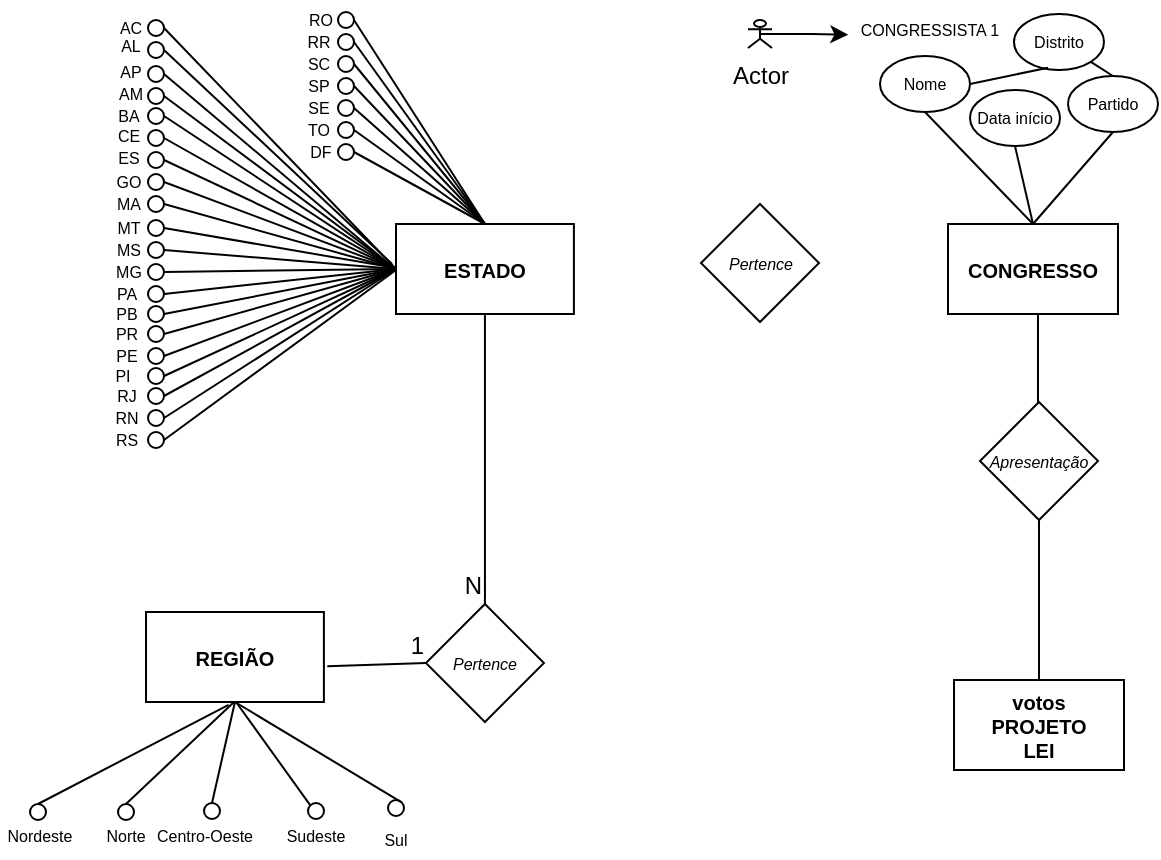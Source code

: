 <mxfile version="21.0.2" type="github">
  <diagram name="Página-1" id="QyqMHi6FCJQUmbp4RluL">
    <mxGraphModel dx="954" dy="584" grid="0" gridSize="10" guides="1" tooltips="1" connect="1" arrows="1" fold="1" page="1" pageScale="1" pageWidth="1169" pageHeight="827" math="0" shadow="0">
      <root>
        <mxCell id="0" />
        <mxCell id="1" parent="0" />
        <mxCell id="iLDF7jWk_mezcc8OdMnJ-2" value="ESTADO" style="rounded=0;whiteSpace=wrap;html=1;labelBackgroundColor=none;labelBorderColor=none;fontStyle=1;aspect=fixed;fontSize=10;" parent="1" vertex="1">
          <mxGeometry x="266" y="120" width="88.95" height="45" as="geometry" />
        </mxCell>
        <mxCell id="iLDF7jWk_mezcc8OdMnJ-3" value="CONGRESSO" style="rounded=0;whiteSpace=wrap;html=1;labelBackgroundColor=none;fontStyle=1;fontSize=10;" parent="1" vertex="1">
          <mxGeometry x="542" y="120" width="85" height="45" as="geometry" />
        </mxCell>
        <mxCell id="iLDF7jWk_mezcc8OdMnJ-4" value="votos&lt;br&gt;PROJETO &lt;br&gt;LEI" style="rounded=0;whiteSpace=wrap;html=1;labelBackgroundColor=none;fontStyle=1;fontSize=10;" parent="1" vertex="1">
          <mxGeometry x="545" y="348" width="85" height="45" as="geometry" />
        </mxCell>
        <mxCell id="iLDF7jWk_mezcc8OdMnJ-7" value="Pertence" style="rhombus;whiteSpace=wrap;html=1;fontStyle=2;labelBackgroundColor=none;rounded=0;fontSize=8;" parent="1" vertex="1">
          <mxGeometry x="418.5" y="110" width="59" height="59" as="geometry" />
        </mxCell>
        <mxCell id="iLDF7jWk_mezcc8OdMnJ-17" value="Apresentação" style="rhombus;whiteSpace=wrap;html=1;fontSize=8;fontStyle=2;labelBackgroundColor=none;rounded=0;" parent="1" vertex="1">
          <mxGeometry x="558" y="209" width="59" height="59" as="geometry" />
        </mxCell>
        <mxCell id="iLDF7jWk_mezcc8OdMnJ-18" value="" style="endArrow=none;html=1;rounded=0;fontSize=11;fontColor=default;entryX=0.5;entryY=1;entryDx=0;entryDy=0;labelBackgroundColor=none;exitX=0.5;exitY=0;exitDx=0;exitDy=0;" parent="1" source="iLDF7jWk_mezcc8OdMnJ-4" target="iLDF7jWk_mezcc8OdMnJ-17" edge="1">
          <mxGeometry width="50" height="50" relative="1" as="geometry">
            <mxPoint x="621" y="350" as="sourcePoint" />
            <mxPoint x="592" y="281" as="targetPoint" />
          </mxGeometry>
        </mxCell>
        <mxCell id="iLDF7jWk_mezcc8OdMnJ-19" value="" style="endArrow=none;html=1;rounded=0;fontSize=11;fontColor=default;labelBackgroundColor=none;" parent="1" edge="1">
          <mxGeometry width="50" height="50" relative="1" as="geometry">
            <mxPoint x="587" y="210" as="sourcePoint" />
            <mxPoint x="587" y="165" as="targetPoint" />
          </mxGeometry>
        </mxCell>
        <mxCell id="Q12_xRJpywkmpFExpaVE-6" value="REGIÃO" style="rounded=0;whiteSpace=wrap;html=1;labelBackgroundColor=none;labelBorderColor=none;fontStyle=1;aspect=fixed;fontSize=10;" parent="1" vertex="1">
          <mxGeometry x="141" y="314" width="88.95" height="45" as="geometry" />
        </mxCell>
        <mxCell id="Q12_xRJpywkmpFExpaVE-10" style="edgeStyle=orthogonalEdgeStyle;rounded=0;orthogonalLoop=1;jettySize=auto;html=1;exitX=0.5;exitY=0.5;exitDx=0;exitDy=0;exitPerimeter=0;" parent="1" source="Q12_xRJpywkmpFExpaVE-7" edge="1">
          <mxGeometry relative="1" as="geometry">
            <mxPoint x="492.167" y="25.333" as="targetPoint" />
          </mxGeometry>
        </mxCell>
        <mxCell id="Q12_xRJpywkmpFExpaVE-7" value="Actor" style="shape=umlActor;verticalLabelPosition=bottom;verticalAlign=top;html=1;outlineConnect=0;" parent="1" vertex="1">
          <mxGeometry x="442" y="18" width="12" height="14" as="geometry" />
        </mxCell>
        <mxCell id="Q12_xRJpywkmpFExpaVE-9" value="&lt;font style=&quot;font-size: 8px;&quot;&gt;CONGRESSISTA 1&lt;/font&gt;" style="text;html=1;strokeColor=none;fillColor=none;align=center;verticalAlign=middle;whiteSpace=wrap;rounded=0;" parent="1" vertex="1">
          <mxGeometry x="496" y="8" width="74" height="28" as="geometry" />
        </mxCell>
        <mxCell id="Q12_xRJpywkmpFExpaVE-11" value="Nome" style="ellipse;whiteSpace=wrap;html=1;labelBackgroundColor=none;rounded=0;fontSize=8;" parent="1" vertex="1">
          <mxGeometry x="508" y="36" width="45" height="28" as="geometry" />
        </mxCell>
        <mxCell id="Q12_xRJpywkmpFExpaVE-18" value="Distrito" style="ellipse;whiteSpace=wrap;html=1;labelBackgroundColor=none;rounded=0;fontSize=8;" parent="1" vertex="1">
          <mxGeometry x="575" y="15" width="45" height="28" as="geometry" />
        </mxCell>
        <mxCell id="Q12_xRJpywkmpFExpaVE-19" value="Partido" style="ellipse;whiteSpace=wrap;html=1;labelBackgroundColor=none;rounded=0;fontSize=8;" parent="1" vertex="1">
          <mxGeometry x="602" y="46" width="45" height="28" as="geometry" />
        </mxCell>
        <mxCell id="Q12_xRJpywkmpFExpaVE-20" value="Data início" style="ellipse;whiteSpace=wrap;html=1;labelBackgroundColor=none;rounded=0;fontSize=8;" parent="1" vertex="1">
          <mxGeometry x="553" y="53" width="45" height="28" as="geometry" />
        </mxCell>
        <mxCell id="Q12_xRJpywkmpFExpaVE-23" value="" style="endArrow=none;html=1;rounded=0;entryX=0.5;entryY=0;entryDx=0;entryDy=0;exitX=0.5;exitY=1;exitDx=0;exitDy=0;" parent="1" source="Q12_xRJpywkmpFExpaVE-20" target="iLDF7jWk_mezcc8OdMnJ-3" edge="1">
          <mxGeometry width="50" height="50" relative="1" as="geometry">
            <mxPoint x="646" y="221" as="sourcePoint" />
            <mxPoint x="696" y="171" as="targetPoint" />
          </mxGeometry>
        </mxCell>
        <mxCell id="Q12_xRJpywkmpFExpaVE-24" value="" style="endArrow=none;html=1;rounded=0;entryX=0.5;entryY=0;entryDx=0;entryDy=0;exitX=0.5;exitY=1;exitDx=0;exitDy=0;" parent="1" source="Q12_xRJpywkmpFExpaVE-19" target="iLDF7jWk_mezcc8OdMnJ-3" edge="1">
          <mxGeometry width="50" height="50" relative="1" as="geometry">
            <mxPoint x="586" y="91" as="sourcePoint" />
            <mxPoint x="595" y="130" as="targetPoint" />
          </mxGeometry>
        </mxCell>
        <mxCell id="Q12_xRJpywkmpFExpaVE-25" value="" style="endArrow=none;html=1;rounded=0;entryX=0.5;entryY=0;entryDx=0;entryDy=0;exitX=0.5;exitY=1;exitDx=0;exitDy=0;" parent="1" source="Q12_xRJpywkmpFExpaVE-11" target="iLDF7jWk_mezcc8OdMnJ-3" edge="1">
          <mxGeometry width="50" height="50" relative="1" as="geometry">
            <mxPoint x="596" y="101" as="sourcePoint" />
            <mxPoint x="605" y="140" as="targetPoint" />
          </mxGeometry>
        </mxCell>
        <mxCell id="Q12_xRJpywkmpFExpaVE-26" value="" style="endArrow=none;html=1;rounded=0;entryX=0.378;entryY=0.958;entryDx=0;entryDy=0;entryPerimeter=0;exitX=1;exitY=0.5;exitDx=0;exitDy=0;" parent="1" source="Q12_xRJpywkmpFExpaVE-11" target="Q12_xRJpywkmpFExpaVE-18" edge="1">
          <mxGeometry width="50" height="50" relative="1" as="geometry">
            <mxPoint x="646" y="221" as="sourcePoint" />
            <mxPoint x="696" y="171" as="targetPoint" />
          </mxGeometry>
        </mxCell>
        <mxCell id="Q12_xRJpywkmpFExpaVE-27" value="" style="endArrow=none;html=1;rounded=0;entryX=0.5;entryY=0;entryDx=0;entryDy=0;exitX=1;exitY=1;exitDx=0;exitDy=0;" parent="1" source="Q12_xRJpywkmpFExpaVE-18" target="Q12_xRJpywkmpFExpaVE-19" edge="1">
          <mxGeometry width="50" height="50" relative="1" as="geometry">
            <mxPoint x="606" y="111" as="sourcePoint" />
            <mxPoint x="615" y="150" as="targetPoint" />
          </mxGeometry>
        </mxCell>
        <mxCell id="Q12_xRJpywkmpFExpaVE-31" value="&lt;font style=&quot;font-size: 8px;&quot;&gt;AC&lt;br&gt;&lt;/font&gt;" style="text;html=1;strokeColor=none;fillColor=none;align=center;verticalAlign=middle;whiteSpace=wrap;rounded=0;" parent="1" vertex="1">
          <mxGeometry x="121" y="14" width="25" height="14" as="geometry" />
        </mxCell>
        <mxCell id="Q12_xRJpywkmpFExpaVE-32" value="&lt;font style=&quot;font-size: 8px;&quot;&gt;AL&lt;br&gt;&lt;/font&gt;" style="text;html=1;strokeColor=none;fillColor=none;align=center;verticalAlign=middle;whiteSpace=wrap;rounded=0;" parent="1" vertex="1">
          <mxGeometry x="121" y="23" width="25" height="14" as="geometry" />
        </mxCell>
        <mxCell id="Q12_xRJpywkmpFExpaVE-33" value="&lt;font style=&quot;font-size: 8px;&quot;&gt;AP&lt;br&gt;&lt;/font&gt;" style="text;html=1;strokeColor=none;fillColor=none;align=center;verticalAlign=middle;whiteSpace=wrap;rounded=0;" parent="1" vertex="1">
          <mxGeometry x="121" y="36" width="25" height="14" as="geometry" />
        </mxCell>
        <mxCell id="Q12_xRJpywkmpFExpaVE-34" value="&lt;font style=&quot;font-size: 8px;&quot;&gt;AM&lt;br&gt;&lt;/font&gt;" style="text;html=1;strokeColor=none;fillColor=none;align=center;verticalAlign=middle;whiteSpace=wrap;rounded=0;" parent="1" vertex="1">
          <mxGeometry x="121" y="47" width="25" height="14" as="geometry" />
        </mxCell>
        <mxCell id="Q12_xRJpywkmpFExpaVE-35" value="&lt;font style=&quot;font-size: 8px;&quot;&gt;BA&lt;br&gt;&lt;/font&gt;" style="text;html=1;strokeColor=none;fillColor=none;align=center;verticalAlign=middle;whiteSpace=wrap;rounded=0;" parent="1" vertex="1">
          <mxGeometry x="120" y="58" width="25" height="14" as="geometry" />
        </mxCell>
        <mxCell id="Q12_xRJpywkmpFExpaVE-36" value="&lt;font style=&quot;font-size: 8px;&quot;&gt;CE&lt;br&gt;&lt;/font&gt;" style="text;html=1;strokeColor=none;fillColor=none;align=center;verticalAlign=middle;whiteSpace=wrap;rounded=0;" parent="1" vertex="1">
          <mxGeometry x="120" y="68" width="25" height="14" as="geometry" />
        </mxCell>
        <mxCell id="Q12_xRJpywkmpFExpaVE-37" value="&lt;font style=&quot;font-size: 8px;&quot;&gt;ES&lt;br&gt;&lt;/font&gt;" style="text;html=1;strokeColor=none;fillColor=none;align=center;verticalAlign=middle;whiteSpace=wrap;rounded=0;" parent="1" vertex="1">
          <mxGeometry x="120" y="79" width="25" height="14" as="geometry" />
        </mxCell>
        <mxCell id="Q12_xRJpywkmpFExpaVE-38" value="&lt;font style=&quot;font-size: 8px;&quot;&gt;GO&lt;br&gt;&lt;/font&gt;" style="text;html=1;strokeColor=none;fillColor=none;align=center;verticalAlign=middle;whiteSpace=wrap;rounded=0;" parent="1" vertex="1">
          <mxGeometry x="120" y="91" width="25" height="14" as="geometry" />
        </mxCell>
        <mxCell id="Q12_xRJpywkmpFExpaVE-39" value="&lt;font style=&quot;font-size: 8px;&quot;&gt;MA&lt;br&gt;&lt;/font&gt;" style="text;html=1;strokeColor=none;fillColor=none;align=center;verticalAlign=middle;whiteSpace=wrap;rounded=0;" parent="1" vertex="1">
          <mxGeometry x="120" y="102" width="25" height="14" as="geometry" />
        </mxCell>
        <mxCell id="Q12_xRJpywkmpFExpaVE-40" value="&lt;font style=&quot;font-size: 8px;&quot;&gt;MT&lt;br&gt;&lt;/font&gt;" style="text;html=1;strokeColor=none;fillColor=none;align=center;verticalAlign=middle;whiteSpace=wrap;rounded=0;" parent="1" vertex="1">
          <mxGeometry x="120" y="114" width="25" height="14" as="geometry" />
        </mxCell>
        <mxCell id="Q12_xRJpywkmpFExpaVE-42" value="&lt;font style=&quot;font-size: 8px;&quot;&gt;MS&lt;br&gt;&lt;/font&gt;" style="text;html=1;strokeColor=none;fillColor=none;align=center;verticalAlign=middle;whiteSpace=wrap;rounded=0;" parent="1" vertex="1">
          <mxGeometry x="120" y="125" width="25" height="14" as="geometry" />
        </mxCell>
        <mxCell id="Q12_xRJpywkmpFExpaVE-43" value="&lt;font style=&quot;font-size: 8px;&quot;&gt;MG&lt;br&gt;&lt;/font&gt;" style="text;html=1;strokeColor=none;fillColor=none;align=center;verticalAlign=middle;whiteSpace=wrap;rounded=0;" parent="1" vertex="1">
          <mxGeometry x="120" y="136" width="25" height="14" as="geometry" />
        </mxCell>
        <mxCell id="Q12_xRJpywkmpFExpaVE-44" value="&lt;font style=&quot;font-size: 8px;&quot;&gt;PA&lt;br&gt;&lt;/font&gt;" style="text;html=1;strokeColor=none;fillColor=none;align=center;verticalAlign=middle;whiteSpace=wrap;rounded=0;" parent="1" vertex="1">
          <mxGeometry x="119" y="147" width="25" height="14" as="geometry" />
        </mxCell>
        <mxCell id="Q12_xRJpywkmpFExpaVE-45" value="&lt;font style=&quot;font-size: 8px;&quot;&gt;PB&lt;br&gt;&lt;/font&gt;" style="text;html=1;strokeColor=none;fillColor=none;align=center;verticalAlign=middle;whiteSpace=wrap;rounded=0;" parent="1" vertex="1">
          <mxGeometry x="119" y="157" width="25" height="14" as="geometry" />
        </mxCell>
        <mxCell id="Q12_xRJpywkmpFExpaVE-46" value="&lt;font style=&quot;font-size: 8px;&quot;&gt;PR&lt;br&gt;&lt;/font&gt;" style="text;html=1;strokeColor=none;fillColor=none;align=center;verticalAlign=middle;whiteSpace=wrap;rounded=0;" parent="1" vertex="1">
          <mxGeometry x="119" y="167" width="25" height="14" as="geometry" />
        </mxCell>
        <mxCell id="Q12_xRJpywkmpFExpaVE-47" value="&lt;font style=&quot;font-size: 8px;&quot;&gt;PE&lt;br&gt;&lt;/font&gt;" style="text;html=1;strokeColor=none;fillColor=none;align=center;verticalAlign=middle;whiteSpace=wrap;rounded=0;" parent="1" vertex="1">
          <mxGeometry x="119" y="178" width="25" height="14" as="geometry" />
        </mxCell>
        <mxCell id="Q12_xRJpywkmpFExpaVE-48" value="&lt;font style=&quot;font-size: 8px;&quot;&gt;PI&lt;br&gt;&lt;/font&gt;" style="text;html=1;strokeColor=none;fillColor=none;align=center;verticalAlign=middle;whiteSpace=wrap;rounded=0;" parent="1" vertex="1">
          <mxGeometry x="117" y="188" width="25" height="14" as="geometry" />
        </mxCell>
        <mxCell id="Q12_xRJpywkmpFExpaVE-49" value="&lt;font style=&quot;font-size: 8px;&quot;&gt;RJ&lt;br&gt;&lt;/font&gt;" style="text;html=1;strokeColor=none;fillColor=none;align=center;verticalAlign=middle;whiteSpace=wrap;rounded=0;" parent="1" vertex="1">
          <mxGeometry x="119" y="198" width="25" height="14" as="geometry" />
        </mxCell>
        <mxCell id="Q12_xRJpywkmpFExpaVE-50" value="&lt;font style=&quot;font-size: 8px;&quot;&gt;RN&lt;br&gt;&lt;/font&gt;" style="text;html=1;strokeColor=none;fillColor=none;align=center;verticalAlign=middle;whiteSpace=wrap;rounded=0;" parent="1" vertex="1">
          <mxGeometry x="119" y="209" width="25" height="14" as="geometry" />
        </mxCell>
        <mxCell id="Q12_xRJpywkmpFExpaVE-51" value="&lt;font style=&quot;font-size: 8px;&quot;&gt;RS&lt;br&gt;&lt;/font&gt;" style="text;html=1;strokeColor=none;fillColor=none;align=center;verticalAlign=middle;whiteSpace=wrap;rounded=0;" parent="1" vertex="1">
          <mxGeometry x="119" y="220" width="25" height="14" as="geometry" />
        </mxCell>
        <mxCell id="Q12_xRJpywkmpFExpaVE-52" value="&lt;font style=&quot;font-size: 8px;&quot;&gt;RO&lt;br&gt;&lt;/font&gt;" style="text;html=1;strokeColor=none;fillColor=none;align=center;verticalAlign=middle;whiteSpace=wrap;rounded=0;" parent="1" vertex="1">
          <mxGeometry x="216" y="10" width="25" height="14" as="geometry" />
        </mxCell>
        <mxCell id="Q12_xRJpywkmpFExpaVE-53" value="&lt;font style=&quot;font-size: 8px;&quot;&gt;RR&lt;br&gt;&lt;/font&gt;" style="text;html=1;strokeColor=none;fillColor=none;align=center;verticalAlign=middle;whiteSpace=wrap;rounded=0;" parent="1" vertex="1">
          <mxGeometry x="215" y="21" width="25" height="14" as="geometry" />
        </mxCell>
        <mxCell id="Q12_xRJpywkmpFExpaVE-54" value="&lt;font style=&quot;font-size: 8px;&quot;&gt;SC&lt;br&gt;&lt;/font&gt;" style="text;html=1;strokeColor=none;fillColor=none;align=center;verticalAlign=middle;whiteSpace=wrap;rounded=0;" parent="1" vertex="1">
          <mxGeometry x="215" y="32" width="25" height="14" as="geometry" />
        </mxCell>
        <mxCell id="Q12_xRJpywkmpFExpaVE-55" value="&lt;font style=&quot;font-size: 8px;&quot;&gt;SP&lt;br&gt;&lt;/font&gt;" style="text;html=1;strokeColor=none;fillColor=none;align=center;verticalAlign=middle;whiteSpace=wrap;rounded=0;" parent="1" vertex="1">
          <mxGeometry x="215" y="43" width="25" height="14" as="geometry" />
        </mxCell>
        <mxCell id="Q12_xRJpywkmpFExpaVE-56" value="&lt;font style=&quot;font-size: 8px;&quot;&gt;SE&lt;br&gt;&lt;/font&gt;" style="text;html=1;strokeColor=none;fillColor=none;align=center;verticalAlign=middle;whiteSpace=wrap;rounded=0;" parent="1" vertex="1">
          <mxGeometry x="215" y="54" width="25" height="14" as="geometry" />
        </mxCell>
        <mxCell id="Q12_xRJpywkmpFExpaVE-57" value="&lt;font style=&quot;font-size: 8px;&quot;&gt;TO&lt;br&gt;&lt;/font&gt;" style="text;html=1;strokeColor=none;fillColor=none;align=center;verticalAlign=middle;whiteSpace=wrap;rounded=0;" parent="1" vertex="1">
          <mxGeometry x="215" y="65" width="25" height="14" as="geometry" />
        </mxCell>
        <mxCell id="Q12_xRJpywkmpFExpaVE-58" value="&lt;font style=&quot;font-size: 8px;&quot;&gt;DF&lt;br&gt;&lt;/font&gt;" style="text;html=1;strokeColor=none;fillColor=none;align=center;verticalAlign=middle;whiteSpace=wrap;rounded=0;" parent="1" vertex="1">
          <mxGeometry x="216" y="76" width="25" height="14" as="geometry" />
        </mxCell>
        <mxCell id="Q12_xRJpywkmpFExpaVE-64" value="" style="ellipse;whiteSpace=wrap;html=1;aspect=fixed;" parent="1" vertex="1">
          <mxGeometry x="142" y="18" width="8" height="8" as="geometry" />
        </mxCell>
        <mxCell id="Q12_xRJpywkmpFExpaVE-65" value="" style="ellipse;whiteSpace=wrap;html=1;aspect=fixed;" parent="1" vertex="1">
          <mxGeometry x="142" y="29" width="8" height="8" as="geometry" />
        </mxCell>
        <mxCell id="Q12_xRJpywkmpFExpaVE-66" value="" style="ellipse;whiteSpace=wrap;html=1;aspect=fixed;" parent="1" vertex="1">
          <mxGeometry x="142" y="41" width="8" height="8" as="geometry" />
        </mxCell>
        <mxCell id="Q12_xRJpywkmpFExpaVE-67" value="" style="ellipse;whiteSpace=wrap;html=1;aspect=fixed;" parent="1" vertex="1">
          <mxGeometry x="142" y="52" width="8" height="8" as="geometry" />
        </mxCell>
        <mxCell id="Q12_xRJpywkmpFExpaVE-68" value="" style="ellipse;whiteSpace=wrap;html=1;aspect=fixed;" parent="1" vertex="1">
          <mxGeometry x="142" y="62" width="8" height="8" as="geometry" />
        </mxCell>
        <mxCell id="Q12_xRJpywkmpFExpaVE-69" value="" style="ellipse;whiteSpace=wrap;html=1;aspect=fixed;" parent="1" vertex="1">
          <mxGeometry x="142" y="73" width="8" height="8" as="geometry" />
        </mxCell>
        <mxCell id="Q12_xRJpywkmpFExpaVE-70" value="" style="ellipse;whiteSpace=wrap;html=1;aspect=fixed;" parent="1" vertex="1">
          <mxGeometry x="142" y="84" width="8" height="8" as="geometry" />
        </mxCell>
        <mxCell id="Q12_xRJpywkmpFExpaVE-71" value="" style="ellipse;whiteSpace=wrap;html=1;aspect=fixed;" parent="1" vertex="1">
          <mxGeometry x="142" y="95" width="8" height="8" as="geometry" />
        </mxCell>
        <mxCell id="Q12_xRJpywkmpFExpaVE-72" value="" style="ellipse;whiteSpace=wrap;html=1;aspect=fixed;" parent="1" vertex="1">
          <mxGeometry x="142" y="106" width="8" height="8" as="geometry" />
        </mxCell>
        <mxCell id="Q12_xRJpywkmpFExpaVE-73" value="" style="ellipse;whiteSpace=wrap;html=1;aspect=fixed;" parent="1" vertex="1">
          <mxGeometry x="142" y="118" width="8" height="8" as="geometry" />
        </mxCell>
        <mxCell id="Q12_xRJpywkmpFExpaVE-74" value="" style="ellipse;whiteSpace=wrap;html=1;aspect=fixed;" parent="1" vertex="1">
          <mxGeometry x="142" y="129" width="8" height="8" as="geometry" />
        </mxCell>
        <mxCell id="Q12_xRJpywkmpFExpaVE-75" value="" style="ellipse;whiteSpace=wrap;html=1;aspect=fixed;" parent="1" vertex="1">
          <mxGeometry x="142" y="140" width="8" height="8" as="geometry" />
        </mxCell>
        <mxCell id="Q12_xRJpywkmpFExpaVE-76" value="" style="ellipse;whiteSpace=wrap;html=1;aspect=fixed;" parent="1" vertex="1">
          <mxGeometry x="142" y="151" width="8" height="8" as="geometry" />
        </mxCell>
        <mxCell id="Q12_xRJpywkmpFExpaVE-77" value="" style="ellipse;whiteSpace=wrap;html=1;aspect=fixed;" parent="1" vertex="1">
          <mxGeometry x="142" y="161" width="8" height="8" as="geometry" />
        </mxCell>
        <mxCell id="Q12_xRJpywkmpFExpaVE-78" value="" style="ellipse;whiteSpace=wrap;html=1;aspect=fixed;" parent="1" vertex="1">
          <mxGeometry x="142" y="171" width="8" height="8" as="geometry" />
        </mxCell>
        <mxCell id="Q12_xRJpywkmpFExpaVE-79" value="" style="ellipse;whiteSpace=wrap;html=1;aspect=fixed;" parent="1" vertex="1">
          <mxGeometry x="142" y="182" width="8" height="8" as="geometry" />
        </mxCell>
        <mxCell id="Q12_xRJpywkmpFExpaVE-80" value="" style="ellipse;whiteSpace=wrap;html=1;aspect=fixed;" parent="1" vertex="1">
          <mxGeometry x="142" y="192" width="8" height="8" as="geometry" />
        </mxCell>
        <mxCell id="Q12_xRJpywkmpFExpaVE-81" value="" style="ellipse;whiteSpace=wrap;html=1;aspect=fixed;" parent="1" vertex="1">
          <mxGeometry x="142" y="202" width="8" height="8" as="geometry" />
        </mxCell>
        <mxCell id="Q12_xRJpywkmpFExpaVE-82" value="" style="ellipse;whiteSpace=wrap;html=1;aspect=fixed;" parent="1" vertex="1">
          <mxGeometry x="142" y="213" width="8" height="8" as="geometry" />
        </mxCell>
        <mxCell id="Q12_xRJpywkmpFExpaVE-83" value="" style="ellipse;whiteSpace=wrap;html=1;aspect=fixed;" parent="1" vertex="1">
          <mxGeometry x="142" y="224" width="8" height="8" as="geometry" />
        </mxCell>
        <mxCell id="Q12_xRJpywkmpFExpaVE-84" value="" style="ellipse;whiteSpace=wrap;html=1;aspect=fixed;" parent="1" vertex="1">
          <mxGeometry x="237" y="14" width="8" height="8" as="geometry" />
        </mxCell>
        <mxCell id="Q12_xRJpywkmpFExpaVE-85" value="" style="ellipse;whiteSpace=wrap;html=1;aspect=fixed;" parent="1" vertex="1">
          <mxGeometry x="237" y="25" width="8" height="8" as="geometry" />
        </mxCell>
        <mxCell id="Q12_xRJpywkmpFExpaVE-86" value="" style="ellipse;whiteSpace=wrap;html=1;aspect=fixed;" parent="1" vertex="1">
          <mxGeometry x="237" y="36" width="8" height="8" as="geometry" />
        </mxCell>
        <mxCell id="Q12_xRJpywkmpFExpaVE-87" value="" style="ellipse;whiteSpace=wrap;html=1;aspect=fixed;" parent="1" vertex="1">
          <mxGeometry x="237" y="47" width="8" height="8" as="geometry" />
        </mxCell>
        <mxCell id="Q12_xRJpywkmpFExpaVE-88" value="" style="ellipse;whiteSpace=wrap;html=1;aspect=fixed;" parent="1" vertex="1">
          <mxGeometry x="237" y="58" width="8" height="8" as="geometry" />
        </mxCell>
        <mxCell id="Q12_xRJpywkmpFExpaVE-89" value="" style="ellipse;whiteSpace=wrap;html=1;aspect=fixed;" parent="1" vertex="1">
          <mxGeometry x="237" y="69" width="8" height="8" as="geometry" />
        </mxCell>
        <mxCell id="Q12_xRJpywkmpFExpaVE-90" value="" style="ellipse;whiteSpace=wrap;html=1;aspect=fixed;" parent="1" vertex="1">
          <mxGeometry x="237" y="80" width="8" height="8" as="geometry" />
        </mxCell>
        <mxCell id="Q12_xRJpywkmpFExpaVE-91" value="&lt;font style=&quot;font-size: 8px;&quot;&gt;Norte&lt;/font&gt;" style="text;html=1;strokeColor=none;fillColor=none;align=center;verticalAlign=middle;whiteSpace=wrap;rounded=0;" parent="1" vertex="1">
          <mxGeometry x="111.0" y="414.5" width="40" height="21" as="geometry" />
        </mxCell>
        <mxCell id="Q12_xRJpywkmpFExpaVE-92" value="&lt;font style=&quot;font-size: 8px;&quot;&gt;Nordeste&lt;/font&gt;" style="text;html=1;strokeColor=none;fillColor=none;align=center;verticalAlign=middle;whiteSpace=wrap;rounded=0;" parent="1" vertex="1">
          <mxGeometry x="68" y="414.5" width="40" height="21" as="geometry" />
        </mxCell>
        <mxCell id="Q12_xRJpywkmpFExpaVE-93" value="&lt;font style=&quot;font-size: 8px;&quot;&gt;Centro-Oeste&lt;/font&gt;" style="text;html=1;strokeColor=none;fillColor=none;align=center;verticalAlign=middle;whiteSpace=wrap;rounded=0;" parent="1" vertex="1">
          <mxGeometry x="143" y="414.5" width="55" height="21" as="geometry" />
        </mxCell>
        <mxCell id="Q12_xRJpywkmpFExpaVE-94" value="&lt;font style=&quot;font-size: 8px;&quot;&gt;Sudeste&lt;br&gt;&lt;/font&gt;" style="text;html=1;strokeColor=none;fillColor=none;align=center;verticalAlign=middle;whiteSpace=wrap;rounded=0;" parent="1" vertex="1">
          <mxGeometry x="206" y="414.5" width="40" height="21" as="geometry" />
        </mxCell>
        <mxCell id="Q12_xRJpywkmpFExpaVE-95" value="&lt;font style=&quot;font-size: 8px;&quot;&gt;Sul&lt;/font&gt;" style="text;html=1;strokeColor=none;fillColor=none;align=center;verticalAlign=middle;whiteSpace=wrap;rounded=0;" parent="1" vertex="1">
          <mxGeometry x="246" y="416" width="40" height="21" as="geometry" />
        </mxCell>
        <mxCell id="Q12_xRJpywkmpFExpaVE-96" value="" style="ellipse;whiteSpace=wrap;html=1;aspect=fixed;" parent="1" vertex="1">
          <mxGeometry x="83" y="410" width="8" height="8" as="geometry" />
        </mxCell>
        <mxCell id="Q12_xRJpywkmpFExpaVE-97" value="" style="ellipse;whiteSpace=wrap;html=1;aspect=fixed;" parent="1" vertex="1">
          <mxGeometry x="127" y="410" width="8" height="8" as="geometry" />
        </mxCell>
        <mxCell id="Q12_xRJpywkmpFExpaVE-98" value="" style="ellipse;whiteSpace=wrap;html=1;aspect=fixed;" parent="1" vertex="1">
          <mxGeometry x="262" y="408" width="8" height="8" as="geometry" />
        </mxCell>
        <mxCell id="Q12_xRJpywkmpFExpaVE-99" value="" style="ellipse;whiteSpace=wrap;html=1;aspect=fixed;" parent="1" vertex="1">
          <mxGeometry x="170" y="409.5" width="8" height="8" as="geometry" />
        </mxCell>
        <mxCell id="Q12_xRJpywkmpFExpaVE-100" value="" style="ellipse;whiteSpace=wrap;html=1;aspect=fixed;" parent="1" vertex="1">
          <mxGeometry x="222" y="409.5" width="8" height="8" as="geometry" />
        </mxCell>
        <mxCell id="Q12_xRJpywkmpFExpaVE-121" value="" style="endArrow=none;html=1;rounded=0;entryX=0.5;entryY=1;entryDx=0;entryDy=0;exitX=1;exitY=0;exitDx=0;exitDy=0;" parent="1" source="Q12_xRJpywkmpFExpaVE-98" target="Q12_xRJpywkmpFExpaVE-6" edge="1">
          <mxGeometry width="50" height="50" relative="1" as="geometry">
            <mxPoint x="261" y="406" as="sourcePoint" />
            <mxPoint x="304" y="380" as="targetPoint" />
          </mxGeometry>
        </mxCell>
        <mxCell id="Q12_xRJpywkmpFExpaVE-122" value="" style="endArrow=none;html=1;rounded=0;exitX=0;exitY=0;exitDx=0;exitDy=0;" parent="1" source="Q12_xRJpywkmpFExpaVE-100" edge="1">
          <mxGeometry width="50" height="50" relative="1" as="geometry">
            <mxPoint x="254" y="430" as="sourcePoint" />
            <mxPoint x="186" y="359" as="targetPoint" />
          </mxGeometry>
        </mxCell>
        <mxCell id="Q12_xRJpywkmpFExpaVE-123" value="" style="endArrow=none;html=1;rounded=0;exitX=0.5;exitY=0;exitDx=0;exitDy=0;entryX=0.5;entryY=1;entryDx=0;entryDy=0;" parent="1" source="Q12_xRJpywkmpFExpaVE-99" target="Q12_xRJpywkmpFExpaVE-6" edge="1">
          <mxGeometry width="50" height="50" relative="1" as="geometry">
            <mxPoint x="136" y="402" as="sourcePoint" />
            <mxPoint x="186" y="363" as="targetPoint" />
          </mxGeometry>
        </mxCell>
        <mxCell id="Q12_xRJpywkmpFExpaVE-124" value="" style="endArrow=none;html=1;rounded=0;entryX=0.5;entryY=0;entryDx=0;entryDy=0;" parent="1" target="Q12_xRJpywkmpFExpaVE-97" edge="1">
          <mxGeometry width="50" height="50" relative="1" as="geometry">
            <mxPoint x="185" y="359" as="sourcePoint" />
            <mxPoint x="304" y="380" as="targetPoint" />
          </mxGeometry>
        </mxCell>
        <mxCell id="Q12_xRJpywkmpFExpaVE-125" value="" style="endArrow=none;html=1;rounded=0;entryX=0.464;entryY=1.032;entryDx=0;entryDy=0;entryPerimeter=0;exitX=0.5;exitY=0;exitDx=0;exitDy=0;" parent="1" source="Q12_xRJpywkmpFExpaVE-96" target="Q12_xRJpywkmpFExpaVE-6" edge="1">
          <mxGeometry width="50" height="50" relative="1" as="geometry">
            <mxPoint x="254" y="430" as="sourcePoint" />
            <mxPoint x="304" y="380" as="targetPoint" />
          </mxGeometry>
        </mxCell>
        <mxCell id="Q12_xRJpywkmpFExpaVE-126" value="Pertence" style="rhombus;whiteSpace=wrap;html=1;fontStyle=2;labelBackgroundColor=none;rounded=0;fontSize=8;" parent="1" vertex="1">
          <mxGeometry x="280.97" y="310" width="59" height="59" as="geometry" />
        </mxCell>
        <mxCell id="Q12_xRJpywkmpFExpaVE-129" value="" style="endArrow=none;html=1;rounded=0;entryX=0.5;entryY=0;entryDx=0;entryDy=0;exitX=1;exitY=0.5;exitDx=0;exitDy=0;" parent="1" source="Q12_xRJpywkmpFExpaVE-90" target="iLDF7jWk_mezcc8OdMnJ-2" edge="1">
          <mxGeometry width="50" height="50" relative="1" as="geometry">
            <mxPoint x="288" y="67" as="sourcePoint" />
            <mxPoint x="418" y="156" as="targetPoint" />
          </mxGeometry>
        </mxCell>
        <mxCell id="nDceX-rCqI_0uPZMgdkn-4" value="" style="endArrow=none;html=1;rounded=0;exitX=0.5;exitY=0;exitDx=0;exitDy=0;entryX=1;entryY=0.5;entryDx=0;entryDy=0;" edge="1" parent="1" source="iLDF7jWk_mezcc8OdMnJ-2" target="Q12_xRJpywkmpFExpaVE-89">
          <mxGeometry width="50" height="50" relative="1" as="geometry">
            <mxPoint x="130" y="118" as="sourcePoint" />
            <mxPoint x="180" y="68" as="targetPoint" />
          </mxGeometry>
        </mxCell>
        <mxCell id="nDceX-rCqI_0uPZMgdkn-6" value="" style="endArrow=none;html=1;rounded=0;entryX=0.5;entryY=0;entryDx=0;entryDy=0;exitX=1;exitY=0.5;exitDx=0;exitDy=0;" edge="1" parent="1" source="Q12_xRJpywkmpFExpaVE-88" target="iLDF7jWk_mezcc8OdMnJ-2">
          <mxGeometry width="50" height="50" relative="1" as="geometry">
            <mxPoint x="130" y="118" as="sourcePoint" />
            <mxPoint x="180" y="68" as="targetPoint" />
          </mxGeometry>
        </mxCell>
        <mxCell id="nDceX-rCqI_0uPZMgdkn-7" value="" style="endArrow=none;html=1;rounded=0;exitX=0.5;exitY=0;exitDx=0;exitDy=0;entryX=1;entryY=0.5;entryDx=0;entryDy=0;" edge="1" parent="1" source="iLDF7jWk_mezcc8OdMnJ-2" target="Q12_xRJpywkmpFExpaVE-87">
          <mxGeometry width="50" height="50" relative="1" as="geometry">
            <mxPoint x="130" y="118" as="sourcePoint" />
            <mxPoint x="180" y="68" as="targetPoint" />
          </mxGeometry>
        </mxCell>
        <mxCell id="nDceX-rCqI_0uPZMgdkn-8" value="" style="endArrow=none;html=1;rounded=0;exitX=0.5;exitY=0;exitDx=0;exitDy=0;entryX=1;entryY=0.5;entryDx=0;entryDy=0;" edge="1" parent="1" source="iLDF7jWk_mezcc8OdMnJ-2" target="Q12_xRJpywkmpFExpaVE-86">
          <mxGeometry width="50" height="50" relative="1" as="geometry">
            <mxPoint x="130" y="118" as="sourcePoint" />
            <mxPoint x="227" y="21" as="targetPoint" />
          </mxGeometry>
        </mxCell>
        <mxCell id="nDceX-rCqI_0uPZMgdkn-9" value="" style="endArrow=none;html=1;rounded=0;exitX=0.5;exitY=0;exitDx=0;exitDy=0;entryX=1;entryY=0.5;entryDx=0;entryDy=0;" edge="1" parent="1" source="iLDF7jWk_mezcc8OdMnJ-2" target="Q12_xRJpywkmpFExpaVE-85">
          <mxGeometry width="50" height="50" relative="1" as="geometry">
            <mxPoint x="130" y="118" as="sourcePoint" />
            <mxPoint x="180" y="68" as="targetPoint" />
          </mxGeometry>
        </mxCell>
        <mxCell id="nDceX-rCqI_0uPZMgdkn-10" value="" style="endArrow=none;html=1;rounded=0;exitX=0.5;exitY=0;exitDx=0;exitDy=0;entryX=1;entryY=0.5;entryDx=0;entryDy=0;" edge="1" parent="1" source="iLDF7jWk_mezcc8OdMnJ-2" target="Q12_xRJpywkmpFExpaVE-84">
          <mxGeometry width="50" height="50" relative="1" as="geometry">
            <mxPoint x="320" y="130" as="sourcePoint" />
            <mxPoint x="195" y="42" as="targetPoint" />
          </mxGeometry>
        </mxCell>
        <mxCell id="nDceX-rCqI_0uPZMgdkn-11" value="" style="endArrow=none;html=1;rounded=0;entryX=0;entryY=0.5;entryDx=0;entryDy=0;exitX=1;exitY=0.5;exitDx=0;exitDy=0;" edge="1" parent="1" source="Q12_xRJpywkmpFExpaVE-64" target="iLDF7jWk_mezcc8OdMnJ-2">
          <mxGeometry width="50" height="50" relative="1" as="geometry">
            <mxPoint x="135" y="109" as="sourcePoint" />
            <mxPoint x="180" y="116" as="targetPoint" />
          </mxGeometry>
        </mxCell>
        <mxCell id="nDceX-rCqI_0uPZMgdkn-12" value="" style="endArrow=none;html=1;rounded=0;exitX=1;exitY=0.5;exitDx=0;exitDy=0;" edge="1" parent="1">
          <mxGeometry width="50" height="50" relative="1" as="geometry">
            <mxPoint x="150" y="33" as="sourcePoint" />
            <mxPoint x="264" y="140" as="targetPoint" />
          </mxGeometry>
        </mxCell>
        <mxCell id="nDceX-rCqI_0uPZMgdkn-13" value="" style="endArrow=none;html=1;rounded=0;entryX=1;entryY=0.5;entryDx=0;entryDy=0;" edge="1" parent="1" target="Q12_xRJpywkmpFExpaVE-66">
          <mxGeometry width="50" height="50" relative="1" as="geometry">
            <mxPoint x="266" y="143" as="sourcePoint" />
            <mxPoint x="180" y="68" as="targetPoint" />
          </mxGeometry>
        </mxCell>
        <mxCell id="nDceX-rCqI_0uPZMgdkn-14" value="" style="endArrow=none;html=1;rounded=0;entryX=1;entryY=0.5;entryDx=0;entryDy=0;exitX=0;exitY=0.5;exitDx=0;exitDy=0;" edge="1" parent="1" source="iLDF7jWk_mezcc8OdMnJ-2" target="Q12_xRJpywkmpFExpaVE-67">
          <mxGeometry width="50" height="50" relative="1" as="geometry">
            <mxPoint x="130" y="118" as="sourcePoint" />
            <mxPoint x="180" y="68" as="targetPoint" />
          </mxGeometry>
        </mxCell>
        <mxCell id="nDceX-rCqI_0uPZMgdkn-15" value="" style="endArrow=none;html=1;rounded=0;entryX=0;entryY=0.5;entryDx=0;entryDy=0;exitX=1;exitY=0.5;exitDx=0;exitDy=0;" edge="1" parent="1" source="Q12_xRJpywkmpFExpaVE-68" target="iLDF7jWk_mezcc8OdMnJ-2">
          <mxGeometry width="50" height="50" relative="1" as="geometry">
            <mxPoint x="130" y="118" as="sourcePoint" />
            <mxPoint x="180" y="68" as="targetPoint" />
          </mxGeometry>
        </mxCell>
        <mxCell id="nDceX-rCqI_0uPZMgdkn-16" value="" style="endArrow=none;html=1;rounded=0;entryX=0;entryY=0.5;entryDx=0;entryDy=0;exitX=1;exitY=0.5;exitDx=0;exitDy=0;" edge="1" parent="1" source="Q12_xRJpywkmpFExpaVE-69" target="iLDF7jWk_mezcc8OdMnJ-2">
          <mxGeometry width="50" height="50" relative="1" as="geometry">
            <mxPoint x="130" y="118" as="sourcePoint" />
            <mxPoint x="180" y="68" as="targetPoint" />
          </mxGeometry>
        </mxCell>
        <mxCell id="nDceX-rCqI_0uPZMgdkn-17" value="" style="endArrow=none;html=1;rounded=0;entryX=0;entryY=0.5;entryDx=0;entryDy=0;exitX=1;exitY=0.5;exitDx=0;exitDy=0;" edge="1" parent="1" source="Q12_xRJpywkmpFExpaVE-70" target="iLDF7jWk_mezcc8OdMnJ-2">
          <mxGeometry width="50" height="50" relative="1" as="geometry">
            <mxPoint x="130" y="118" as="sourcePoint" />
            <mxPoint x="180" y="68" as="targetPoint" />
          </mxGeometry>
        </mxCell>
        <mxCell id="nDceX-rCqI_0uPZMgdkn-18" value="" style="endArrow=none;html=1;rounded=0;exitX=0;exitY=0.5;exitDx=0;exitDy=0;entryX=1;entryY=0.5;entryDx=0;entryDy=0;" edge="1" parent="1" source="iLDF7jWk_mezcc8OdMnJ-2" target="Q12_xRJpywkmpFExpaVE-71">
          <mxGeometry width="50" height="50" relative="1" as="geometry">
            <mxPoint x="130" y="118" as="sourcePoint" />
            <mxPoint x="180" y="68" as="targetPoint" />
          </mxGeometry>
        </mxCell>
        <mxCell id="nDceX-rCqI_0uPZMgdkn-19" value="" style="endArrow=none;html=1;rounded=0;entryX=0;entryY=0.5;entryDx=0;entryDy=0;exitX=1;exitY=0.5;exitDx=0;exitDy=0;" edge="1" parent="1" source="Q12_xRJpywkmpFExpaVE-72" target="iLDF7jWk_mezcc8OdMnJ-2">
          <mxGeometry width="50" height="50" relative="1" as="geometry">
            <mxPoint x="130" y="118" as="sourcePoint" />
            <mxPoint x="180" y="68" as="targetPoint" />
          </mxGeometry>
        </mxCell>
        <mxCell id="nDceX-rCqI_0uPZMgdkn-20" value="" style="endArrow=none;html=1;rounded=0;entryX=1;entryY=0.5;entryDx=0;entryDy=0;" edge="1" parent="1" target="Q12_xRJpywkmpFExpaVE-73">
          <mxGeometry width="50" height="50" relative="1" as="geometry">
            <mxPoint x="266" y="142" as="sourcePoint" />
            <mxPoint x="180" y="68" as="targetPoint" />
          </mxGeometry>
        </mxCell>
        <mxCell id="nDceX-rCqI_0uPZMgdkn-21" value="" style="endArrow=none;html=1;rounded=0;exitX=1;exitY=0.5;exitDx=0;exitDy=0;entryX=0;entryY=0.5;entryDx=0;entryDy=0;" edge="1" parent="1" source="Q12_xRJpywkmpFExpaVE-74" target="iLDF7jWk_mezcc8OdMnJ-2">
          <mxGeometry width="50" height="50" relative="1" as="geometry">
            <mxPoint x="130" y="118" as="sourcePoint" />
            <mxPoint x="180" y="68" as="targetPoint" />
          </mxGeometry>
        </mxCell>
        <mxCell id="nDceX-rCqI_0uPZMgdkn-22" value="" style="endArrow=none;html=1;rounded=0;exitX=1;exitY=0.5;exitDx=0;exitDy=0;entryX=0;entryY=0.5;entryDx=0;entryDy=0;" edge="1" parent="1" source="Q12_xRJpywkmpFExpaVE-75" target="iLDF7jWk_mezcc8OdMnJ-2">
          <mxGeometry width="50" height="50" relative="1" as="geometry">
            <mxPoint x="130" y="118" as="sourcePoint" />
            <mxPoint x="180" y="68" as="targetPoint" />
          </mxGeometry>
        </mxCell>
        <mxCell id="nDceX-rCqI_0uPZMgdkn-23" value="" style="endArrow=none;html=1;rounded=0;exitX=1;exitY=0.5;exitDx=0;exitDy=0;entryX=0;entryY=0.5;entryDx=0;entryDy=0;" edge="1" parent="1" source="Q12_xRJpywkmpFExpaVE-76" target="iLDF7jWk_mezcc8OdMnJ-2">
          <mxGeometry width="50" height="50" relative="1" as="geometry">
            <mxPoint x="130" y="118" as="sourcePoint" />
            <mxPoint x="180" y="68" as="targetPoint" />
          </mxGeometry>
        </mxCell>
        <mxCell id="nDceX-rCqI_0uPZMgdkn-24" value="" style="endArrow=none;html=1;rounded=0;exitX=1;exitY=0.5;exitDx=0;exitDy=0;entryX=0;entryY=0.5;entryDx=0;entryDy=0;" edge="1" parent="1" source="Q12_xRJpywkmpFExpaVE-77" target="iLDF7jWk_mezcc8OdMnJ-2">
          <mxGeometry width="50" height="50" relative="1" as="geometry">
            <mxPoint x="130" y="118" as="sourcePoint" />
            <mxPoint x="180" y="68" as="targetPoint" />
          </mxGeometry>
        </mxCell>
        <mxCell id="nDceX-rCqI_0uPZMgdkn-25" value="" style="endArrow=none;html=1;rounded=0;exitX=1;exitY=0.5;exitDx=0;exitDy=0;entryX=0;entryY=0.5;entryDx=0;entryDy=0;" edge="1" parent="1" source="Q12_xRJpywkmpFExpaVE-78" target="iLDF7jWk_mezcc8OdMnJ-2">
          <mxGeometry width="50" height="50" relative="1" as="geometry">
            <mxPoint x="130" y="118" as="sourcePoint" />
            <mxPoint x="180" y="68" as="targetPoint" />
          </mxGeometry>
        </mxCell>
        <mxCell id="nDceX-rCqI_0uPZMgdkn-26" value="" style="endArrow=none;html=1;rounded=0;exitX=1;exitY=0.5;exitDx=0;exitDy=0;entryX=0;entryY=0.5;entryDx=0;entryDy=0;" edge="1" parent="1" source="Q12_xRJpywkmpFExpaVE-79" target="iLDF7jWk_mezcc8OdMnJ-2">
          <mxGeometry width="50" height="50" relative="1" as="geometry">
            <mxPoint x="130" y="214" as="sourcePoint" />
            <mxPoint x="180" y="164" as="targetPoint" />
          </mxGeometry>
        </mxCell>
        <mxCell id="nDceX-rCqI_0uPZMgdkn-27" value="" style="endArrow=none;html=1;rounded=0;entryX=0;entryY=0.5;entryDx=0;entryDy=0;exitX=1;exitY=0.5;exitDx=0;exitDy=0;" edge="1" parent="1" source="Q12_xRJpywkmpFExpaVE-80" target="iLDF7jWk_mezcc8OdMnJ-2">
          <mxGeometry width="50" height="50" relative="1" as="geometry">
            <mxPoint x="148" y="194" as="sourcePoint" />
            <mxPoint x="180" y="164" as="targetPoint" />
          </mxGeometry>
        </mxCell>
        <mxCell id="nDceX-rCqI_0uPZMgdkn-28" value="" style="endArrow=none;html=1;rounded=0;exitX=1;exitY=0.5;exitDx=0;exitDy=0;entryX=0;entryY=0.5;entryDx=0;entryDy=0;" edge="1" parent="1" source="Q12_xRJpywkmpFExpaVE-81" target="iLDF7jWk_mezcc8OdMnJ-2">
          <mxGeometry width="50" height="50" relative="1" as="geometry">
            <mxPoint x="130" y="214" as="sourcePoint" />
            <mxPoint x="180" y="164" as="targetPoint" />
          </mxGeometry>
        </mxCell>
        <mxCell id="nDceX-rCqI_0uPZMgdkn-29" value="" style="endArrow=none;html=1;rounded=0;exitX=1;exitY=0.5;exitDx=0;exitDy=0;entryX=0;entryY=0.5;entryDx=0;entryDy=0;" edge="1" parent="1" source="Q12_xRJpywkmpFExpaVE-82" target="iLDF7jWk_mezcc8OdMnJ-2">
          <mxGeometry width="50" height="50" relative="1" as="geometry">
            <mxPoint x="130" y="214" as="sourcePoint" />
            <mxPoint x="180" y="164" as="targetPoint" />
          </mxGeometry>
        </mxCell>
        <mxCell id="nDceX-rCqI_0uPZMgdkn-30" value="" style="endArrow=none;html=1;rounded=0;exitX=1;exitY=0.5;exitDx=0;exitDy=0;" edge="1" parent="1" source="Q12_xRJpywkmpFExpaVE-83">
          <mxGeometry width="50" height="50" relative="1" as="geometry">
            <mxPoint x="130" y="214" as="sourcePoint" />
            <mxPoint x="266" y="143" as="targetPoint" />
          </mxGeometry>
        </mxCell>
        <mxCell id="nDceX-rCqI_0uPZMgdkn-31" value="" style="endArrow=none;html=1;rounded=0;exitX=1.019;exitY=0.603;exitDx=0;exitDy=0;exitPerimeter=0;entryX=0;entryY=0.5;entryDx=0;entryDy=0;" edge="1" parent="1" source="Q12_xRJpywkmpFExpaVE-6" target="Q12_xRJpywkmpFExpaVE-126">
          <mxGeometry relative="1" as="geometry">
            <mxPoint x="328" y="278" as="sourcePoint" />
            <mxPoint x="488" y="278" as="targetPoint" />
          </mxGeometry>
        </mxCell>
        <mxCell id="nDceX-rCqI_0uPZMgdkn-32" value="1" style="resizable=0;html=1;whiteSpace=wrap;align=right;verticalAlign=bottom;" connectable="0" vertex="1" parent="nDceX-rCqI_0uPZMgdkn-31">
          <mxGeometry x="1" relative="1" as="geometry" />
        </mxCell>
        <mxCell id="nDceX-rCqI_0uPZMgdkn-33" value="" style="endArrow=none;html=1;rounded=0;exitX=0.5;exitY=1;exitDx=0;exitDy=0;entryX=0.5;entryY=0;entryDx=0;entryDy=0;" edge="1" parent="1" source="iLDF7jWk_mezcc8OdMnJ-2" target="Q12_xRJpywkmpFExpaVE-126">
          <mxGeometry relative="1" as="geometry">
            <mxPoint x="328" y="278" as="sourcePoint" />
            <mxPoint x="312" y="303" as="targetPoint" />
          </mxGeometry>
        </mxCell>
        <mxCell id="nDceX-rCqI_0uPZMgdkn-34" value="N" style="resizable=0;html=1;whiteSpace=wrap;align=right;verticalAlign=bottom;" connectable="0" vertex="1" parent="nDceX-rCqI_0uPZMgdkn-33">
          <mxGeometry x="1" relative="1" as="geometry" />
        </mxCell>
      </root>
    </mxGraphModel>
  </diagram>
</mxfile>
